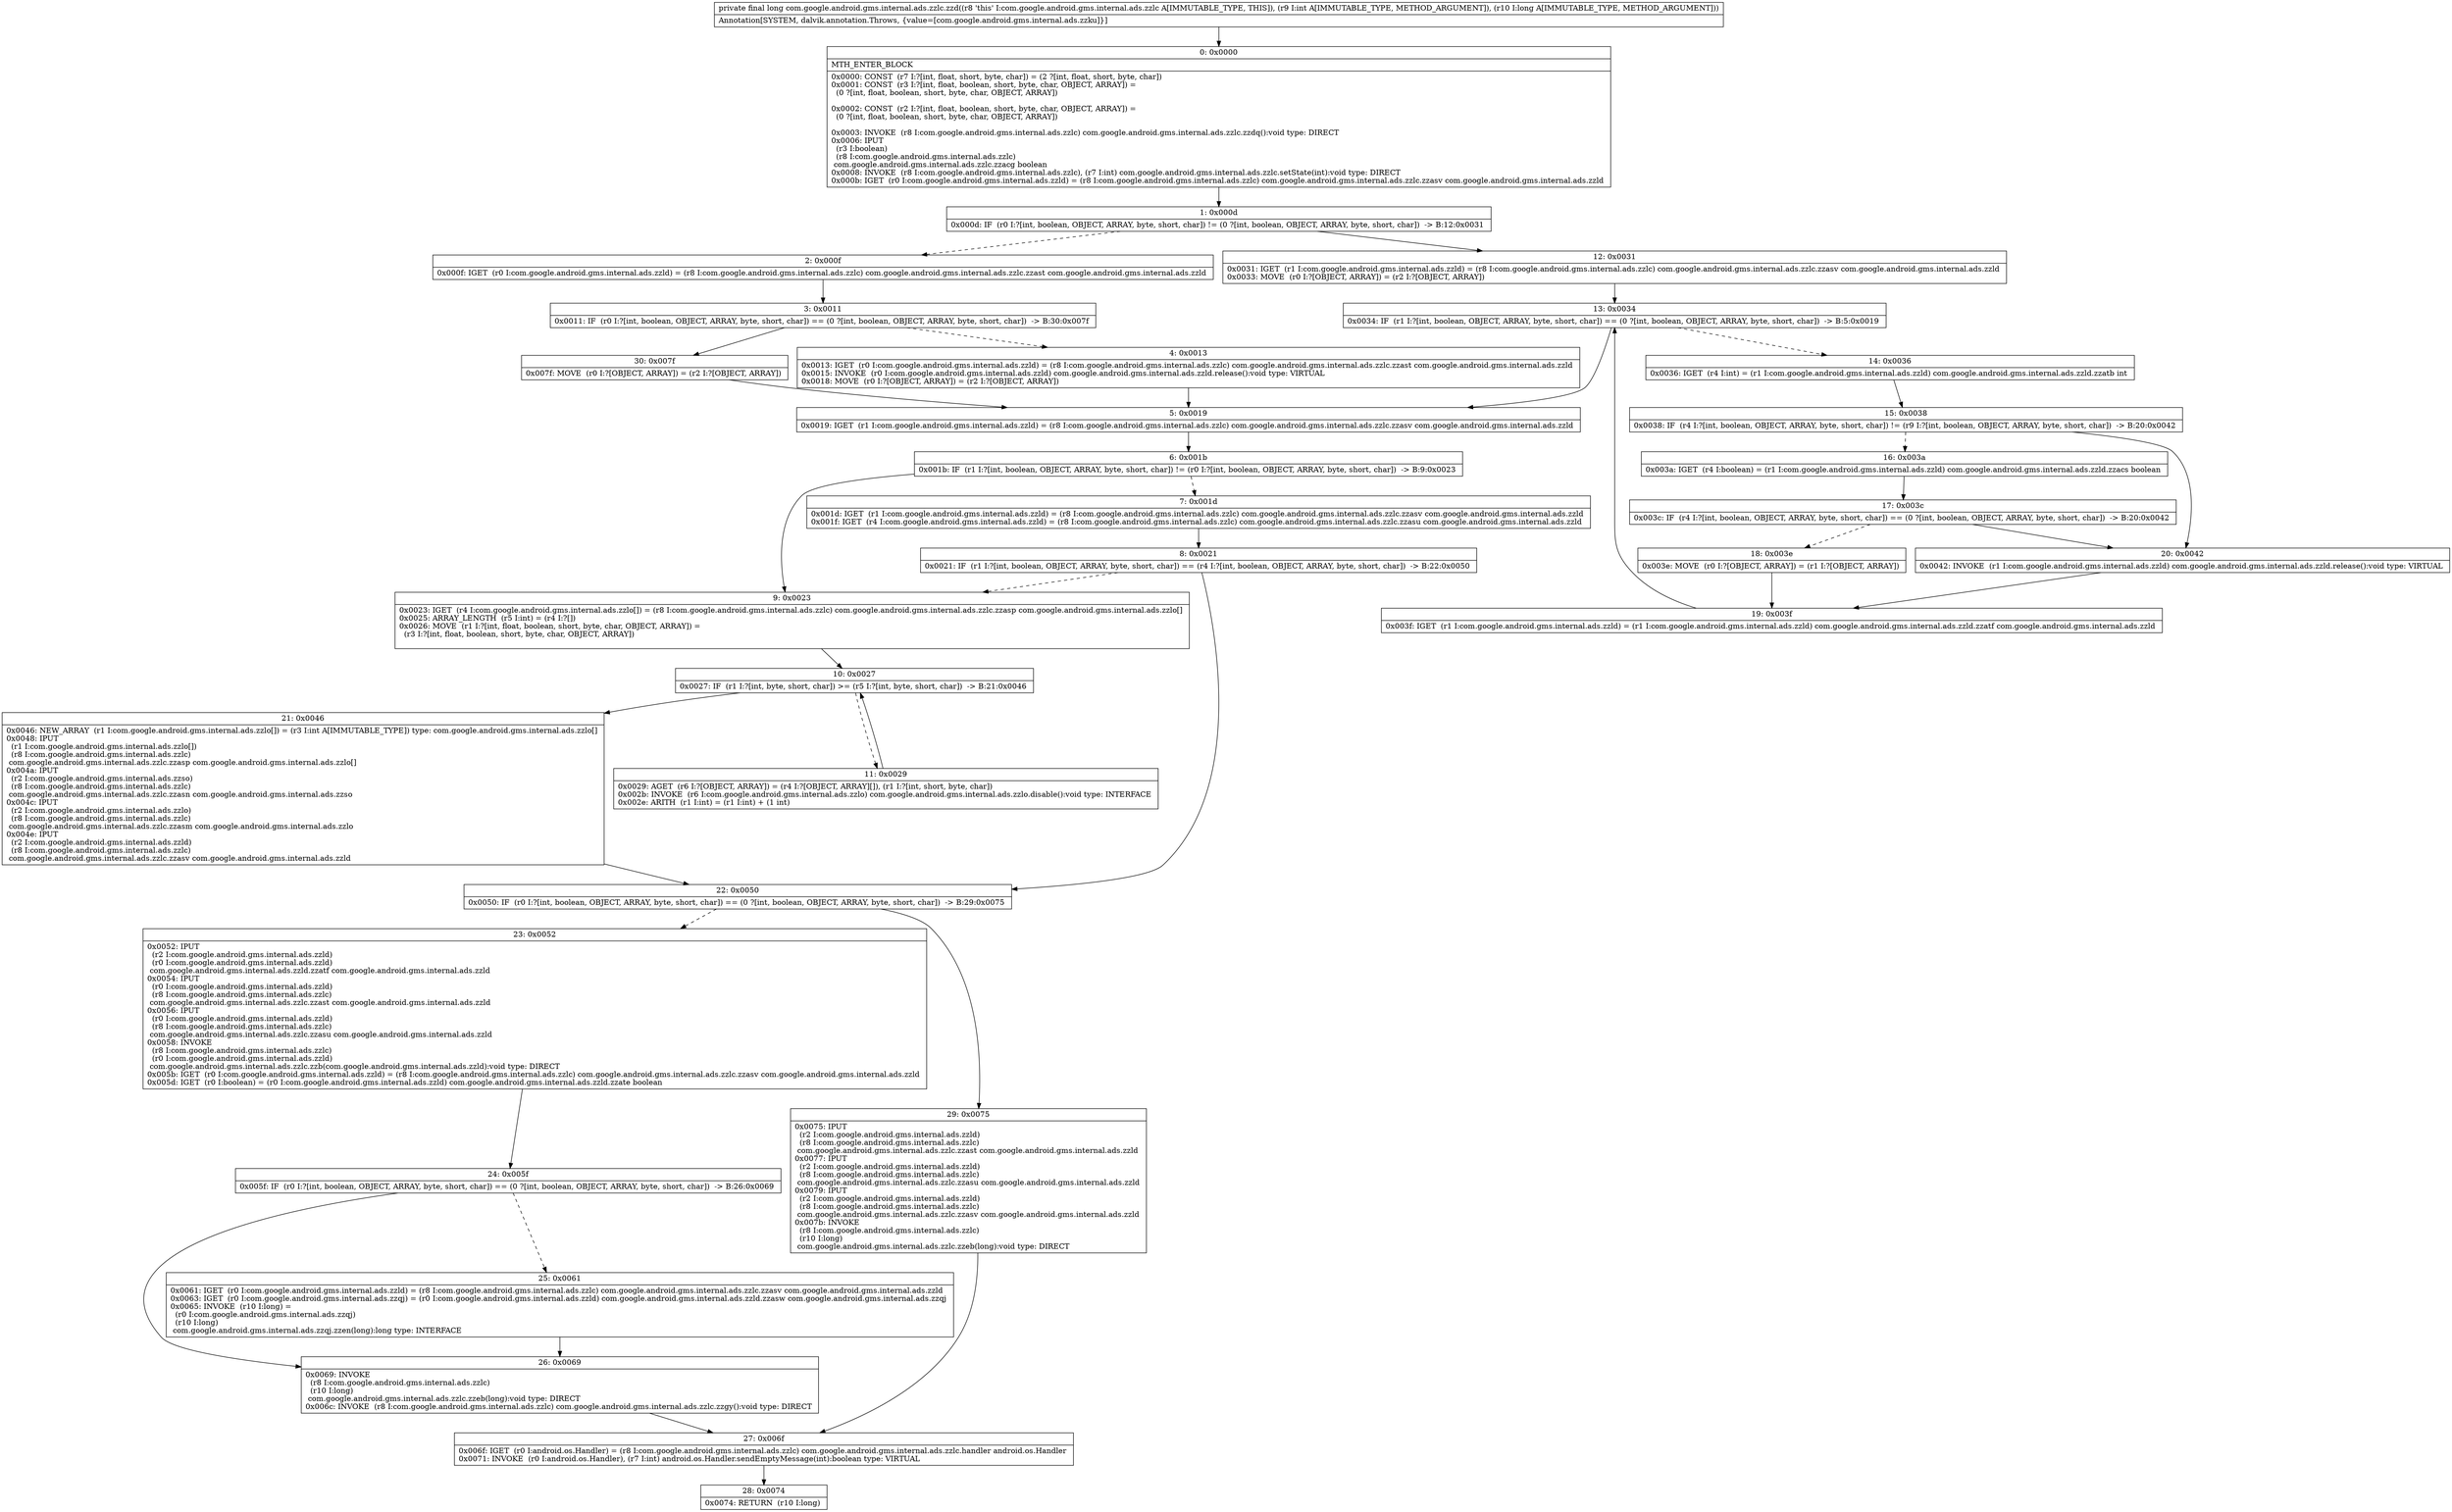 digraph "CFG forcom.google.android.gms.internal.ads.zzlc.zzd(IJ)J" {
Node_0 [shape=record,label="{0\:\ 0x0000|MTH_ENTER_BLOCK\l|0x0000: CONST  (r7 I:?[int, float, short, byte, char]) = (2 ?[int, float, short, byte, char]) \l0x0001: CONST  (r3 I:?[int, float, boolean, short, byte, char, OBJECT, ARRAY]) = \l  (0 ?[int, float, boolean, short, byte, char, OBJECT, ARRAY])\l \l0x0002: CONST  (r2 I:?[int, float, boolean, short, byte, char, OBJECT, ARRAY]) = \l  (0 ?[int, float, boolean, short, byte, char, OBJECT, ARRAY])\l \l0x0003: INVOKE  (r8 I:com.google.android.gms.internal.ads.zzlc) com.google.android.gms.internal.ads.zzlc.zzdq():void type: DIRECT \l0x0006: IPUT  \l  (r3 I:boolean)\l  (r8 I:com.google.android.gms.internal.ads.zzlc)\l com.google.android.gms.internal.ads.zzlc.zzacg boolean \l0x0008: INVOKE  (r8 I:com.google.android.gms.internal.ads.zzlc), (r7 I:int) com.google.android.gms.internal.ads.zzlc.setState(int):void type: DIRECT \l0x000b: IGET  (r0 I:com.google.android.gms.internal.ads.zzld) = (r8 I:com.google.android.gms.internal.ads.zzlc) com.google.android.gms.internal.ads.zzlc.zzasv com.google.android.gms.internal.ads.zzld \l}"];
Node_1 [shape=record,label="{1\:\ 0x000d|0x000d: IF  (r0 I:?[int, boolean, OBJECT, ARRAY, byte, short, char]) != (0 ?[int, boolean, OBJECT, ARRAY, byte, short, char])  \-\> B:12:0x0031 \l}"];
Node_2 [shape=record,label="{2\:\ 0x000f|0x000f: IGET  (r0 I:com.google.android.gms.internal.ads.zzld) = (r8 I:com.google.android.gms.internal.ads.zzlc) com.google.android.gms.internal.ads.zzlc.zzast com.google.android.gms.internal.ads.zzld \l}"];
Node_3 [shape=record,label="{3\:\ 0x0011|0x0011: IF  (r0 I:?[int, boolean, OBJECT, ARRAY, byte, short, char]) == (0 ?[int, boolean, OBJECT, ARRAY, byte, short, char])  \-\> B:30:0x007f \l}"];
Node_4 [shape=record,label="{4\:\ 0x0013|0x0013: IGET  (r0 I:com.google.android.gms.internal.ads.zzld) = (r8 I:com.google.android.gms.internal.ads.zzlc) com.google.android.gms.internal.ads.zzlc.zzast com.google.android.gms.internal.ads.zzld \l0x0015: INVOKE  (r0 I:com.google.android.gms.internal.ads.zzld) com.google.android.gms.internal.ads.zzld.release():void type: VIRTUAL \l0x0018: MOVE  (r0 I:?[OBJECT, ARRAY]) = (r2 I:?[OBJECT, ARRAY]) \l}"];
Node_5 [shape=record,label="{5\:\ 0x0019|0x0019: IGET  (r1 I:com.google.android.gms.internal.ads.zzld) = (r8 I:com.google.android.gms.internal.ads.zzlc) com.google.android.gms.internal.ads.zzlc.zzasv com.google.android.gms.internal.ads.zzld \l}"];
Node_6 [shape=record,label="{6\:\ 0x001b|0x001b: IF  (r1 I:?[int, boolean, OBJECT, ARRAY, byte, short, char]) != (r0 I:?[int, boolean, OBJECT, ARRAY, byte, short, char])  \-\> B:9:0x0023 \l}"];
Node_7 [shape=record,label="{7\:\ 0x001d|0x001d: IGET  (r1 I:com.google.android.gms.internal.ads.zzld) = (r8 I:com.google.android.gms.internal.ads.zzlc) com.google.android.gms.internal.ads.zzlc.zzasv com.google.android.gms.internal.ads.zzld \l0x001f: IGET  (r4 I:com.google.android.gms.internal.ads.zzld) = (r8 I:com.google.android.gms.internal.ads.zzlc) com.google.android.gms.internal.ads.zzlc.zzasu com.google.android.gms.internal.ads.zzld \l}"];
Node_8 [shape=record,label="{8\:\ 0x0021|0x0021: IF  (r1 I:?[int, boolean, OBJECT, ARRAY, byte, short, char]) == (r4 I:?[int, boolean, OBJECT, ARRAY, byte, short, char])  \-\> B:22:0x0050 \l}"];
Node_9 [shape=record,label="{9\:\ 0x0023|0x0023: IGET  (r4 I:com.google.android.gms.internal.ads.zzlo[]) = (r8 I:com.google.android.gms.internal.ads.zzlc) com.google.android.gms.internal.ads.zzlc.zzasp com.google.android.gms.internal.ads.zzlo[] \l0x0025: ARRAY_LENGTH  (r5 I:int) = (r4 I:?[]) \l0x0026: MOVE  (r1 I:?[int, float, boolean, short, byte, char, OBJECT, ARRAY]) = \l  (r3 I:?[int, float, boolean, short, byte, char, OBJECT, ARRAY])\l \l}"];
Node_10 [shape=record,label="{10\:\ 0x0027|0x0027: IF  (r1 I:?[int, byte, short, char]) \>= (r5 I:?[int, byte, short, char])  \-\> B:21:0x0046 \l}"];
Node_11 [shape=record,label="{11\:\ 0x0029|0x0029: AGET  (r6 I:?[OBJECT, ARRAY]) = (r4 I:?[OBJECT, ARRAY][]), (r1 I:?[int, short, byte, char]) \l0x002b: INVOKE  (r6 I:com.google.android.gms.internal.ads.zzlo) com.google.android.gms.internal.ads.zzlo.disable():void type: INTERFACE \l0x002e: ARITH  (r1 I:int) = (r1 I:int) + (1 int) \l}"];
Node_12 [shape=record,label="{12\:\ 0x0031|0x0031: IGET  (r1 I:com.google.android.gms.internal.ads.zzld) = (r8 I:com.google.android.gms.internal.ads.zzlc) com.google.android.gms.internal.ads.zzlc.zzasv com.google.android.gms.internal.ads.zzld \l0x0033: MOVE  (r0 I:?[OBJECT, ARRAY]) = (r2 I:?[OBJECT, ARRAY]) \l}"];
Node_13 [shape=record,label="{13\:\ 0x0034|0x0034: IF  (r1 I:?[int, boolean, OBJECT, ARRAY, byte, short, char]) == (0 ?[int, boolean, OBJECT, ARRAY, byte, short, char])  \-\> B:5:0x0019 \l}"];
Node_14 [shape=record,label="{14\:\ 0x0036|0x0036: IGET  (r4 I:int) = (r1 I:com.google.android.gms.internal.ads.zzld) com.google.android.gms.internal.ads.zzld.zzatb int \l}"];
Node_15 [shape=record,label="{15\:\ 0x0038|0x0038: IF  (r4 I:?[int, boolean, OBJECT, ARRAY, byte, short, char]) != (r9 I:?[int, boolean, OBJECT, ARRAY, byte, short, char])  \-\> B:20:0x0042 \l}"];
Node_16 [shape=record,label="{16\:\ 0x003a|0x003a: IGET  (r4 I:boolean) = (r1 I:com.google.android.gms.internal.ads.zzld) com.google.android.gms.internal.ads.zzld.zzacs boolean \l}"];
Node_17 [shape=record,label="{17\:\ 0x003c|0x003c: IF  (r4 I:?[int, boolean, OBJECT, ARRAY, byte, short, char]) == (0 ?[int, boolean, OBJECT, ARRAY, byte, short, char])  \-\> B:20:0x0042 \l}"];
Node_18 [shape=record,label="{18\:\ 0x003e|0x003e: MOVE  (r0 I:?[OBJECT, ARRAY]) = (r1 I:?[OBJECT, ARRAY]) \l}"];
Node_19 [shape=record,label="{19\:\ 0x003f|0x003f: IGET  (r1 I:com.google.android.gms.internal.ads.zzld) = (r1 I:com.google.android.gms.internal.ads.zzld) com.google.android.gms.internal.ads.zzld.zzatf com.google.android.gms.internal.ads.zzld \l}"];
Node_20 [shape=record,label="{20\:\ 0x0042|0x0042: INVOKE  (r1 I:com.google.android.gms.internal.ads.zzld) com.google.android.gms.internal.ads.zzld.release():void type: VIRTUAL \l}"];
Node_21 [shape=record,label="{21\:\ 0x0046|0x0046: NEW_ARRAY  (r1 I:com.google.android.gms.internal.ads.zzlo[]) = (r3 I:int A[IMMUTABLE_TYPE]) type: com.google.android.gms.internal.ads.zzlo[] \l0x0048: IPUT  \l  (r1 I:com.google.android.gms.internal.ads.zzlo[])\l  (r8 I:com.google.android.gms.internal.ads.zzlc)\l com.google.android.gms.internal.ads.zzlc.zzasp com.google.android.gms.internal.ads.zzlo[] \l0x004a: IPUT  \l  (r2 I:com.google.android.gms.internal.ads.zzso)\l  (r8 I:com.google.android.gms.internal.ads.zzlc)\l com.google.android.gms.internal.ads.zzlc.zzasn com.google.android.gms.internal.ads.zzso \l0x004c: IPUT  \l  (r2 I:com.google.android.gms.internal.ads.zzlo)\l  (r8 I:com.google.android.gms.internal.ads.zzlc)\l com.google.android.gms.internal.ads.zzlc.zzasm com.google.android.gms.internal.ads.zzlo \l0x004e: IPUT  \l  (r2 I:com.google.android.gms.internal.ads.zzld)\l  (r8 I:com.google.android.gms.internal.ads.zzlc)\l com.google.android.gms.internal.ads.zzlc.zzasv com.google.android.gms.internal.ads.zzld \l}"];
Node_22 [shape=record,label="{22\:\ 0x0050|0x0050: IF  (r0 I:?[int, boolean, OBJECT, ARRAY, byte, short, char]) == (0 ?[int, boolean, OBJECT, ARRAY, byte, short, char])  \-\> B:29:0x0075 \l}"];
Node_23 [shape=record,label="{23\:\ 0x0052|0x0052: IPUT  \l  (r2 I:com.google.android.gms.internal.ads.zzld)\l  (r0 I:com.google.android.gms.internal.ads.zzld)\l com.google.android.gms.internal.ads.zzld.zzatf com.google.android.gms.internal.ads.zzld \l0x0054: IPUT  \l  (r0 I:com.google.android.gms.internal.ads.zzld)\l  (r8 I:com.google.android.gms.internal.ads.zzlc)\l com.google.android.gms.internal.ads.zzlc.zzast com.google.android.gms.internal.ads.zzld \l0x0056: IPUT  \l  (r0 I:com.google.android.gms.internal.ads.zzld)\l  (r8 I:com.google.android.gms.internal.ads.zzlc)\l com.google.android.gms.internal.ads.zzlc.zzasu com.google.android.gms.internal.ads.zzld \l0x0058: INVOKE  \l  (r8 I:com.google.android.gms.internal.ads.zzlc)\l  (r0 I:com.google.android.gms.internal.ads.zzld)\l com.google.android.gms.internal.ads.zzlc.zzb(com.google.android.gms.internal.ads.zzld):void type: DIRECT \l0x005b: IGET  (r0 I:com.google.android.gms.internal.ads.zzld) = (r8 I:com.google.android.gms.internal.ads.zzlc) com.google.android.gms.internal.ads.zzlc.zzasv com.google.android.gms.internal.ads.zzld \l0x005d: IGET  (r0 I:boolean) = (r0 I:com.google.android.gms.internal.ads.zzld) com.google.android.gms.internal.ads.zzld.zzate boolean \l}"];
Node_24 [shape=record,label="{24\:\ 0x005f|0x005f: IF  (r0 I:?[int, boolean, OBJECT, ARRAY, byte, short, char]) == (0 ?[int, boolean, OBJECT, ARRAY, byte, short, char])  \-\> B:26:0x0069 \l}"];
Node_25 [shape=record,label="{25\:\ 0x0061|0x0061: IGET  (r0 I:com.google.android.gms.internal.ads.zzld) = (r8 I:com.google.android.gms.internal.ads.zzlc) com.google.android.gms.internal.ads.zzlc.zzasv com.google.android.gms.internal.ads.zzld \l0x0063: IGET  (r0 I:com.google.android.gms.internal.ads.zzqj) = (r0 I:com.google.android.gms.internal.ads.zzld) com.google.android.gms.internal.ads.zzld.zzasw com.google.android.gms.internal.ads.zzqj \l0x0065: INVOKE  (r10 I:long) = \l  (r0 I:com.google.android.gms.internal.ads.zzqj)\l  (r10 I:long)\l com.google.android.gms.internal.ads.zzqj.zzen(long):long type: INTERFACE \l}"];
Node_26 [shape=record,label="{26\:\ 0x0069|0x0069: INVOKE  \l  (r8 I:com.google.android.gms.internal.ads.zzlc)\l  (r10 I:long)\l com.google.android.gms.internal.ads.zzlc.zzeb(long):void type: DIRECT \l0x006c: INVOKE  (r8 I:com.google.android.gms.internal.ads.zzlc) com.google.android.gms.internal.ads.zzlc.zzgy():void type: DIRECT \l}"];
Node_27 [shape=record,label="{27\:\ 0x006f|0x006f: IGET  (r0 I:android.os.Handler) = (r8 I:com.google.android.gms.internal.ads.zzlc) com.google.android.gms.internal.ads.zzlc.handler android.os.Handler \l0x0071: INVOKE  (r0 I:android.os.Handler), (r7 I:int) android.os.Handler.sendEmptyMessage(int):boolean type: VIRTUAL \l}"];
Node_28 [shape=record,label="{28\:\ 0x0074|0x0074: RETURN  (r10 I:long) \l}"];
Node_29 [shape=record,label="{29\:\ 0x0075|0x0075: IPUT  \l  (r2 I:com.google.android.gms.internal.ads.zzld)\l  (r8 I:com.google.android.gms.internal.ads.zzlc)\l com.google.android.gms.internal.ads.zzlc.zzast com.google.android.gms.internal.ads.zzld \l0x0077: IPUT  \l  (r2 I:com.google.android.gms.internal.ads.zzld)\l  (r8 I:com.google.android.gms.internal.ads.zzlc)\l com.google.android.gms.internal.ads.zzlc.zzasu com.google.android.gms.internal.ads.zzld \l0x0079: IPUT  \l  (r2 I:com.google.android.gms.internal.ads.zzld)\l  (r8 I:com.google.android.gms.internal.ads.zzlc)\l com.google.android.gms.internal.ads.zzlc.zzasv com.google.android.gms.internal.ads.zzld \l0x007b: INVOKE  \l  (r8 I:com.google.android.gms.internal.ads.zzlc)\l  (r10 I:long)\l com.google.android.gms.internal.ads.zzlc.zzeb(long):void type: DIRECT \l}"];
Node_30 [shape=record,label="{30\:\ 0x007f|0x007f: MOVE  (r0 I:?[OBJECT, ARRAY]) = (r2 I:?[OBJECT, ARRAY]) \l}"];
MethodNode[shape=record,label="{private final long com.google.android.gms.internal.ads.zzlc.zzd((r8 'this' I:com.google.android.gms.internal.ads.zzlc A[IMMUTABLE_TYPE, THIS]), (r9 I:int A[IMMUTABLE_TYPE, METHOD_ARGUMENT]), (r10 I:long A[IMMUTABLE_TYPE, METHOD_ARGUMENT]))  | Annotation[SYSTEM, dalvik.annotation.Throws, \{value=[com.google.android.gms.internal.ads.zzku]\}]\l}"];
MethodNode -> Node_0;
Node_0 -> Node_1;
Node_1 -> Node_2[style=dashed];
Node_1 -> Node_12;
Node_2 -> Node_3;
Node_3 -> Node_4[style=dashed];
Node_3 -> Node_30;
Node_4 -> Node_5;
Node_5 -> Node_6;
Node_6 -> Node_7[style=dashed];
Node_6 -> Node_9;
Node_7 -> Node_8;
Node_8 -> Node_9[style=dashed];
Node_8 -> Node_22;
Node_9 -> Node_10;
Node_10 -> Node_11[style=dashed];
Node_10 -> Node_21;
Node_11 -> Node_10;
Node_12 -> Node_13;
Node_13 -> Node_5;
Node_13 -> Node_14[style=dashed];
Node_14 -> Node_15;
Node_15 -> Node_16[style=dashed];
Node_15 -> Node_20;
Node_16 -> Node_17;
Node_17 -> Node_18[style=dashed];
Node_17 -> Node_20;
Node_18 -> Node_19;
Node_19 -> Node_13;
Node_20 -> Node_19;
Node_21 -> Node_22;
Node_22 -> Node_23[style=dashed];
Node_22 -> Node_29;
Node_23 -> Node_24;
Node_24 -> Node_25[style=dashed];
Node_24 -> Node_26;
Node_25 -> Node_26;
Node_26 -> Node_27;
Node_27 -> Node_28;
Node_29 -> Node_27;
Node_30 -> Node_5;
}


